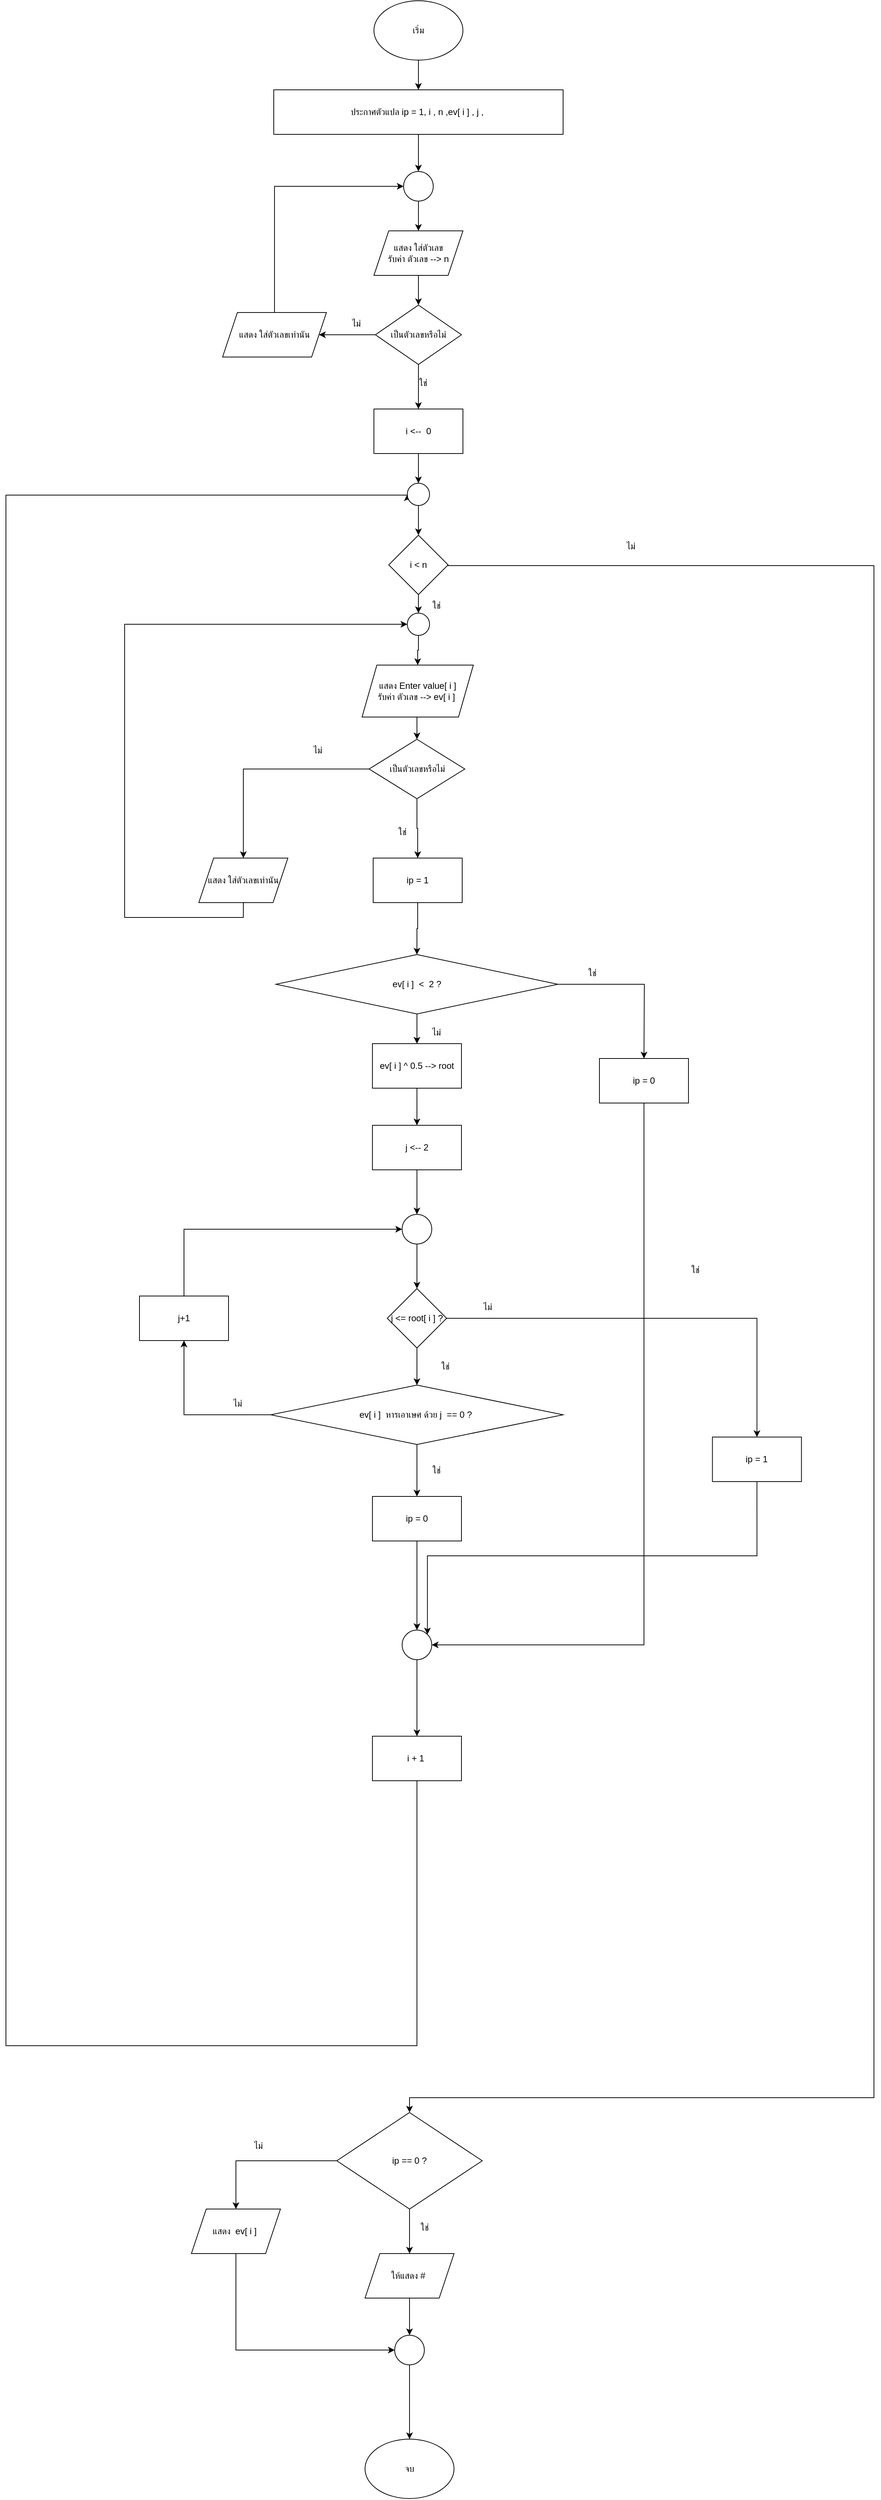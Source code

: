 <mxfile version="28.2.3">
  <diagram name="หน้า-1" id="HzdYSKtM-qP_tDwlC1an">
    <mxGraphModel grid="1" page="1" gridSize="10" guides="1" tooltips="1" connect="1" arrows="1" fold="1" pageScale="1" pageWidth="827" pageHeight="1169" math="0" shadow="0">
      <root>
        <mxCell id="0" />
        <mxCell id="1" parent="0" />
        <mxCell id="-WQ4iruheqSfSyo1nD5l-17" style="edgeStyle=orthogonalEdgeStyle;rounded=0;orthogonalLoop=1;jettySize=auto;html=1;exitX=0.5;exitY=1;exitDx=0;exitDy=0;entryX=0.5;entryY=0;entryDx=0;entryDy=0;" edge="1" parent="1" source="Hb5rZzjr2-_iUNR-_UW8-1" target="-WQ4iruheqSfSyo1nD5l-16">
          <mxGeometry relative="1" as="geometry" />
        </mxCell>
        <mxCell id="Hb5rZzjr2-_iUNR-_UW8-1" value="&lt;font style=&quot;vertical-align: inherit;&quot; dir=&quot;auto&quot;&gt;&lt;font style=&quot;vertical-align: inherit;&quot; dir=&quot;auto&quot;&gt;เริ่ม&lt;/font&gt;&lt;/font&gt;" style="ellipse;whiteSpace=wrap;html=1;" vertex="1" parent="1">
          <mxGeometry x="356" y="-585" width="120" height="80" as="geometry" />
        </mxCell>
        <mxCell id="5b6PNj1jxq2FzQRiv45u-10" style="edgeStyle=orthogonalEdgeStyle;rounded=0;orthogonalLoop=1;jettySize=auto;html=1;exitX=0.5;exitY=1;exitDx=0;exitDy=0;entryX=0.5;entryY=0;entryDx=0;entryDy=0;" edge="1" parent="1" source="Hb5rZzjr2-_iUNR-_UW8-2" target="5b6PNj1jxq2FzQRiv45u-1">
          <mxGeometry relative="1" as="geometry" />
        </mxCell>
        <mxCell id="Hb5rZzjr2-_iUNR-_UW8-2" value="&lt;font style=&quot;vertical-align: inherit;&quot; dir=&quot;auto&quot;&gt;&lt;font style=&quot;vertical-align: inherit;&quot; dir=&quot;auto&quot;&gt;แสดง ใส่ตัวเลข&lt;/font&gt;&lt;/font&gt;&lt;div&gt;รับค่า ตัวเลข --&amp;gt; n&lt;/div&gt;" style="shape=parallelogram;perimeter=parallelogramPerimeter;whiteSpace=wrap;html=1;fixedSize=1;" vertex="1" parent="1">
          <mxGeometry x="356" y="-275" width="120" height="60" as="geometry" />
        </mxCell>
        <mxCell id="-WQ4iruheqSfSyo1nD5l-46" style="edgeStyle=orthogonalEdgeStyle;rounded=0;orthogonalLoop=1;jettySize=auto;html=1;exitX=1;exitY=0.5;exitDx=0;exitDy=0;entryX=0.5;entryY=0;entryDx=0;entryDy=0;" edge="1" parent="1" source="Hb5rZzjr2-_iUNR-_UW8-3" target="-WQ4iruheqSfSyo1nD5l-26">
          <mxGeometry relative="1" as="geometry">
            <mxPoint x="1130" y="2321.524" as="targetPoint" />
            <Array as="points">
              <mxPoint x="1030" y="176" />
              <mxPoint x="1030" y="2240" />
              <mxPoint x="404" y="2240" />
            </Array>
          </mxGeometry>
        </mxCell>
        <mxCell id="OAteoRPj3wZt0vm0obqk-7" style="edgeStyle=orthogonalEdgeStyle;rounded=0;orthogonalLoop=1;jettySize=auto;html=1;exitX=0.5;exitY=1;exitDx=0;exitDy=0;entryX=0.5;entryY=0;entryDx=0;entryDy=0;" edge="1" parent="1" source="Hb5rZzjr2-_iUNR-_UW8-3" target="OAteoRPj3wZt0vm0obqk-6">
          <mxGeometry relative="1" as="geometry" />
        </mxCell>
        <mxCell id="Hb5rZzjr2-_iUNR-_UW8-3" value="i &amp;lt; n" style="rhombus;whiteSpace=wrap;html=1;" vertex="1" parent="1">
          <mxGeometry x="376" y="135" width="80" height="80" as="geometry" />
        </mxCell>
        <mxCell id="Hb5rZzjr2-_iUNR-_UW8-13" style="edgeStyle=orthogonalEdgeStyle;rounded=0;orthogonalLoop=1;jettySize=auto;html=1;exitX=0.5;exitY=1;exitDx=0;exitDy=0;entryX=0.5;entryY=0;entryDx=0;entryDy=0;" edge="1" parent="1" source="Hb5rZzjr2-_iUNR-_UW8-4" target="Hb5rZzjr2-_iUNR-_UW8-10">
          <mxGeometry relative="1" as="geometry" />
        </mxCell>
        <mxCell id="Hb5rZzjr2-_iUNR-_UW8-4" value="i &amp;lt;--&amp;nbsp; 0" style="rounded=0;whiteSpace=wrap;html=1;" vertex="1" parent="1">
          <mxGeometry x="356" y="-35" width="120" height="60" as="geometry" />
        </mxCell>
        <mxCell id="OAteoRPj3wZt0vm0obqk-9" style="edgeStyle=orthogonalEdgeStyle;rounded=0;orthogonalLoop=1;jettySize=auto;html=1;exitX=0.5;exitY=1;exitDx=0;exitDy=0;entryX=0.5;entryY=0;entryDx=0;entryDy=0;" edge="1" parent="1" source="Hb5rZzjr2-_iUNR-_UW8-5" target="OAteoRPj3wZt0vm0obqk-1">
          <mxGeometry relative="1" as="geometry" />
        </mxCell>
        <mxCell id="Hb5rZzjr2-_iUNR-_UW8-5" value="แสดง&amp;nbsp;&lt;font style=&quot;color: light-dark(rgb(0, 0, 0), rgb(255, 255, 255));&quot; face=&quot;Helvetica&quot;&gt;&lt;span style=&quot;text-align: start;&quot;&gt;Enter value[ i ]&lt;/span&gt;&lt;/font&gt;&lt;div&gt;&lt;font style=&quot;color: light-dark(rgb(0, 0, 0), rgb(255, 255, 255));&quot; face=&quot;Helvetica&quot;&gt;รับค่า ตัวเลข --&amp;gt; ev[ i ]&amp;nbsp;&lt;/font&gt;&lt;/div&gt;" style="shape=parallelogram;perimeter=parallelogramPerimeter;whiteSpace=wrap;html=1;fixedSize=1;" vertex="1" parent="1">
          <mxGeometry x="340" y="310" width="150" height="70" as="geometry" />
        </mxCell>
        <mxCell id="-WQ4iruheqSfSyo1nD5l-42" style="edgeStyle=orthogonalEdgeStyle;rounded=0;orthogonalLoop=1;jettySize=auto;html=1;exitX=0.5;exitY=1;exitDx=0;exitDy=0;entryX=0;entryY=0.5;entryDx=0;entryDy=0;" edge="1" parent="1" source="Hb5rZzjr2-_iUNR-_UW8-8" target="Hb5rZzjr2-_iUNR-_UW8-10">
          <mxGeometry relative="1" as="geometry">
            <Array as="points">
              <mxPoint x="414" y="1860" />
              <mxPoint x="414" y="2170" />
              <mxPoint x="-140" y="2170" />
              <mxPoint x="-140" y="81" />
              <mxPoint x="401" y="81" />
            </Array>
          </mxGeometry>
        </mxCell>
        <mxCell id="Hb5rZzjr2-_iUNR-_UW8-8" value="i + 1&amp;nbsp;" style="rounded=0;whiteSpace=wrap;html=1;" vertex="1" parent="1">
          <mxGeometry x="354" y="1753" width="120" height="60" as="geometry" />
        </mxCell>
        <mxCell id="Hb5rZzjr2-_iUNR-_UW8-14" style="edgeStyle=orthogonalEdgeStyle;rounded=0;orthogonalLoop=1;jettySize=auto;html=1;exitX=0.5;exitY=1;exitDx=0;exitDy=0;entryX=0.5;entryY=0;entryDx=0;entryDy=0;" edge="1" parent="1" source="Hb5rZzjr2-_iUNR-_UW8-10" target="Hb5rZzjr2-_iUNR-_UW8-3">
          <mxGeometry relative="1" as="geometry" />
        </mxCell>
        <mxCell id="Hb5rZzjr2-_iUNR-_UW8-10" value="" style="ellipse;whiteSpace=wrap;html=1;aspect=fixed;" vertex="1" parent="1">
          <mxGeometry x="401" y="65" width="30" height="30" as="geometry" />
        </mxCell>
        <mxCell id="Hb5rZzjr2-_iUNR-_UW8-18" value="ใช่" style="text;html=1;align=center;verticalAlign=middle;resizable=0;points=[];autosize=1;strokeColor=none;fillColor=none;" vertex="1" parent="1">
          <mxGeometry x="374" y="520" width="40" height="30" as="geometry" />
        </mxCell>
        <mxCell id="Hb5rZzjr2-_iUNR-_UW8-19" value="ไม่" style="text;html=1;align=center;verticalAlign=middle;resizable=0;points=[];autosize=1;strokeColor=none;fillColor=none;" vertex="1" parent="1">
          <mxGeometry x="420" y="790" width="40" height="30" as="geometry" />
        </mxCell>
        <mxCell id="-WQ4iruheqSfSyo1nD5l-4" style="edgeStyle=orthogonalEdgeStyle;rounded=0;orthogonalLoop=1;jettySize=auto;html=1;exitX=0.5;exitY=1;exitDx=0;exitDy=0;entryX=0.5;entryY=0;entryDx=0;entryDy=0;" edge="1" parent="1" source="Hb5rZzjr2-_iUNR-_UW8-35" target="Hb5rZzjr2-_iUNR-_UW8-38">
          <mxGeometry relative="1" as="geometry" />
        </mxCell>
        <mxCell id="Hb5rZzjr2-_iUNR-_UW8-35" value="ev[ i ] ^ 0.5 --&amp;gt; root" style="rounded=0;whiteSpace=wrap;html=1;" vertex="1" parent="1">
          <mxGeometry x="354" y="820" width="120" height="60" as="geometry" />
        </mxCell>
        <mxCell id="-WQ4iruheqSfSyo1nD5l-6" style="edgeStyle=orthogonalEdgeStyle;rounded=0;orthogonalLoop=1;jettySize=auto;html=1;exitX=0.5;exitY=1;exitDx=0;exitDy=0;entryX=0.5;entryY=0;entryDx=0;entryDy=0;" edge="1" parent="1" source="Hb5rZzjr2-_iUNR-_UW8-37" target="Hb5rZzjr2-_iUNR-_UW8-39">
          <mxGeometry relative="1" as="geometry" />
        </mxCell>
        <mxCell id="-WQ4iruheqSfSyo1nD5l-43" style="edgeStyle=orthogonalEdgeStyle;rounded=0;orthogonalLoop=1;jettySize=auto;html=1;exitX=1;exitY=0.5;exitDx=0;exitDy=0;" edge="1" parent="1" source="Hb5rZzjr2-_iUNR-_UW8-37" target="-WQ4iruheqSfSyo1nD5l-44">
          <mxGeometry relative="1" as="geometry">
            <mxPoint x="872.286" y="1650" as="targetPoint" />
          </mxGeometry>
        </mxCell>
        <mxCell id="Hb5rZzjr2-_iUNR-_UW8-37" value="j &amp;lt;= root[ i ] ?" style="rhombus;whiteSpace=wrap;html=1;" vertex="1" parent="1">
          <mxGeometry x="374" y="1150" width="80" height="80" as="geometry" />
        </mxCell>
        <mxCell id="-WQ4iruheqSfSyo1nD5l-11" style="edgeStyle=orthogonalEdgeStyle;rounded=0;orthogonalLoop=1;jettySize=auto;html=1;exitX=0.5;exitY=1;exitDx=0;exitDy=0;entryX=0.5;entryY=0;entryDx=0;entryDy=0;" edge="1" parent="1" source="Hb5rZzjr2-_iUNR-_UW8-38" target="-WQ4iruheqSfSyo1nD5l-9">
          <mxGeometry relative="1" as="geometry" />
        </mxCell>
        <mxCell id="Hb5rZzjr2-_iUNR-_UW8-38" value="j &amp;lt;-- 2" style="rounded=0;whiteSpace=wrap;html=1;" vertex="1" parent="1">
          <mxGeometry x="354" y="930" width="120" height="60" as="geometry" />
        </mxCell>
        <mxCell id="-WQ4iruheqSfSyo1nD5l-2" style="edgeStyle=orthogonalEdgeStyle;rounded=0;orthogonalLoop=1;jettySize=auto;html=1;exitX=0.5;exitY=1;exitDx=0;exitDy=0;entryX=0.5;entryY=0;entryDx=0;entryDy=0;" edge="1" parent="1" source="Hb5rZzjr2-_iUNR-_UW8-39" target="-WQ4iruheqSfSyo1nD5l-1">
          <mxGeometry relative="1" as="geometry" />
        </mxCell>
        <mxCell id="-WQ4iruheqSfSyo1nD5l-14" style="edgeStyle=orthogonalEdgeStyle;rounded=0;orthogonalLoop=1;jettySize=auto;html=1;exitX=0;exitY=0.5;exitDx=0;exitDy=0;entryX=0.5;entryY=1;entryDx=0;entryDy=0;" edge="1" parent="1" source="Hb5rZzjr2-_iUNR-_UW8-39" target="-WQ4iruheqSfSyo1nD5l-13">
          <mxGeometry relative="1" as="geometry" />
        </mxCell>
        <mxCell id="Hb5rZzjr2-_iUNR-_UW8-39" value="ev[ i ]&amp;nbsp; หารเอาเษศ ด้วย j&amp;nbsp; == 0 ?&amp;nbsp;" style="rhombus;whiteSpace=wrap;html=1;" vertex="1" parent="1">
          <mxGeometry x="217" y="1280" width="394" height="80" as="geometry" />
        </mxCell>
        <mxCell id="Hb5rZzjr2-_iUNR-_UW8-43" style="edgeStyle=orthogonalEdgeStyle;rounded=0;orthogonalLoop=1;jettySize=auto;html=1;exitX=0.5;exitY=1;exitDx=0;exitDy=0;entryX=0.5;entryY=0;entryDx=0;entryDy=0;" edge="1" parent="1" source="Hb5rZzjr2-_iUNR-_UW8-41" target="Hb5rZzjr2-_iUNR-_UW8-35">
          <mxGeometry relative="1" as="geometry" />
        </mxCell>
        <mxCell id="Hb5rZzjr2-_iUNR-_UW8-44" style="edgeStyle=orthogonalEdgeStyle;rounded=0;orthogonalLoop=1;jettySize=auto;html=1;exitX=1;exitY=0.5;exitDx=0;exitDy=0;" edge="1" parent="1" source="Hb5rZzjr2-_iUNR-_UW8-41">
          <mxGeometry relative="1" as="geometry">
            <mxPoint x="720" y="840" as="targetPoint" />
          </mxGeometry>
        </mxCell>
        <mxCell id="Hb5rZzjr2-_iUNR-_UW8-41" value="ev[ i ]&amp;nbsp; &amp;lt;&amp;nbsp; 2 ?" style="rhombus;whiteSpace=wrap;html=1;" vertex="1" parent="1">
          <mxGeometry x="224" y="700" width="380" height="80" as="geometry" />
        </mxCell>
        <mxCell id="-WQ4iruheqSfSyo1nD5l-23" style="edgeStyle=orthogonalEdgeStyle;rounded=0;orthogonalLoop=1;jettySize=auto;html=1;exitX=0.5;exitY=1;exitDx=0;exitDy=0;entryX=1;entryY=0.5;entryDx=0;entryDy=0;" edge="1" parent="1" source="Hb5rZzjr2-_iUNR-_UW8-45" target="-WQ4iruheqSfSyo1nD5l-27">
          <mxGeometry relative="1" as="geometry">
            <mxPoint x="690" y="1716.4" as="targetPoint" />
          </mxGeometry>
        </mxCell>
        <mxCell id="Hb5rZzjr2-_iUNR-_UW8-45" value="ip = 0" style="rounded=0;whiteSpace=wrap;html=1;" vertex="1" parent="1">
          <mxGeometry x="660" y="840" width="120" height="60" as="geometry" />
        </mxCell>
        <mxCell id="-WQ4iruheqSfSyo1nD5l-28" style="edgeStyle=orthogonalEdgeStyle;rounded=0;orthogonalLoop=1;jettySize=auto;html=1;exitX=0.5;exitY=1;exitDx=0;exitDy=0;entryX=0.5;entryY=0;entryDx=0;entryDy=0;" edge="1" parent="1" source="-WQ4iruheqSfSyo1nD5l-1" target="-WQ4iruheqSfSyo1nD5l-27">
          <mxGeometry relative="1" as="geometry" />
        </mxCell>
        <mxCell id="-WQ4iruheqSfSyo1nD5l-1" value="ip = 0" style="rounded=0;whiteSpace=wrap;html=1;" vertex="1" parent="1">
          <mxGeometry x="354" y="1430" width="120" height="60" as="geometry" />
        </mxCell>
        <mxCell id="-WQ4iruheqSfSyo1nD5l-7" value="ใช่" style="text;html=1;align=center;verticalAlign=middle;resizable=0;points=[];autosize=1;strokeColor=none;fillColor=none;" vertex="1" parent="1">
          <mxGeometry x="630" y="710" width="40" height="30" as="geometry" />
        </mxCell>
        <mxCell id="-WQ4iruheqSfSyo1nD5l-8" value="ใช่" style="text;html=1;align=center;verticalAlign=middle;resizable=0;points=[];autosize=1;strokeColor=none;fillColor=none;" vertex="1" parent="1">
          <mxGeometry x="420" y="1380" width="40" height="30" as="geometry" />
        </mxCell>
        <mxCell id="-WQ4iruheqSfSyo1nD5l-12" style="edgeStyle=orthogonalEdgeStyle;rounded=0;orthogonalLoop=1;jettySize=auto;html=1;exitX=0.5;exitY=1;exitDx=0;exitDy=0;entryX=0.5;entryY=0;entryDx=0;entryDy=0;" edge="1" parent="1" source="-WQ4iruheqSfSyo1nD5l-9" target="Hb5rZzjr2-_iUNR-_UW8-37">
          <mxGeometry relative="1" as="geometry" />
        </mxCell>
        <mxCell id="-WQ4iruheqSfSyo1nD5l-9" value="" style="ellipse;whiteSpace=wrap;html=1;aspect=fixed;" vertex="1" parent="1">
          <mxGeometry x="394" y="1050" width="40" height="40" as="geometry" />
        </mxCell>
        <mxCell id="-WQ4iruheqSfSyo1nD5l-15" style="edgeStyle=orthogonalEdgeStyle;rounded=0;orthogonalLoop=1;jettySize=auto;html=1;exitX=0.5;exitY=0;exitDx=0;exitDy=0;entryX=0;entryY=0.5;entryDx=0;entryDy=0;" edge="1" parent="1" source="-WQ4iruheqSfSyo1nD5l-13" target="-WQ4iruheqSfSyo1nD5l-9">
          <mxGeometry relative="1" as="geometry" />
        </mxCell>
        <mxCell id="-WQ4iruheqSfSyo1nD5l-13" value="j+1" style="rounded=0;whiteSpace=wrap;html=1;" vertex="1" parent="1">
          <mxGeometry x="40" y="1160" width="120" height="60" as="geometry" />
        </mxCell>
        <mxCell id="5b6PNj1jxq2FzQRiv45u-14" style="edgeStyle=orthogonalEdgeStyle;rounded=0;orthogonalLoop=1;jettySize=auto;html=1;exitX=0.5;exitY=1;exitDx=0;exitDy=0;" edge="1" parent="1" source="-WQ4iruheqSfSyo1nD5l-16" target="5b6PNj1jxq2FzQRiv45u-12">
          <mxGeometry relative="1" as="geometry" />
        </mxCell>
        <mxCell id="-WQ4iruheqSfSyo1nD5l-16" value="ประกาศตัวแปล ip = 1, i , n ,ev[ i ] , j ,&amp;nbsp;" style="rounded=0;whiteSpace=wrap;html=1;" vertex="1" parent="1">
          <mxGeometry x="221" y="-465" width="390" height="60" as="geometry" />
        </mxCell>
        <mxCell id="-WQ4iruheqSfSyo1nD5l-20" value="ไม่" style="text;html=1;align=center;verticalAlign=middle;resizable=0;points=[];autosize=1;strokeColor=none;fillColor=none;" vertex="1" parent="1">
          <mxGeometry x="489" y="1160" width="40" height="30" as="geometry" />
        </mxCell>
        <mxCell id="-WQ4iruheqSfSyo1nD5l-31" style="edgeStyle=orthogonalEdgeStyle;rounded=0;orthogonalLoop=1;jettySize=auto;html=1;exitX=0.5;exitY=1;exitDx=0;exitDy=0;entryX=0.5;entryY=0;entryDx=0;entryDy=0;" edge="1" parent="1" source="-WQ4iruheqSfSyo1nD5l-26" target="-WQ4iruheqSfSyo1nD5l-30">
          <mxGeometry relative="1" as="geometry" />
        </mxCell>
        <mxCell id="-WQ4iruheqSfSyo1nD5l-35" style="edgeStyle=orthogonalEdgeStyle;rounded=0;orthogonalLoop=1;jettySize=auto;html=1;exitX=0;exitY=0.5;exitDx=0;exitDy=0;entryX=0.5;entryY=0;entryDx=0;entryDy=0;" edge="1" parent="1" source="-WQ4iruheqSfSyo1nD5l-26" target="-WQ4iruheqSfSyo1nD5l-32">
          <mxGeometry relative="1" as="geometry" />
        </mxCell>
        <mxCell id="-WQ4iruheqSfSyo1nD5l-26" value="ip == 0 ?" style="rhombus;whiteSpace=wrap;html=1;" vertex="1" parent="1">
          <mxGeometry x="306" y="2260" width="196" height="130" as="geometry" />
        </mxCell>
        <mxCell id="68BG0MpBR4V4N9iSyW9B-3" style="edgeStyle=orthogonalEdgeStyle;rounded=0;orthogonalLoop=1;jettySize=auto;html=1;exitX=0.5;exitY=1;exitDx=0;exitDy=0;entryX=0.5;entryY=0;entryDx=0;entryDy=0;" edge="1" parent="1" source="-WQ4iruheqSfSyo1nD5l-27" target="Hb5rZzjr2-_iUNR-_UW8-8">
          <mxGeometry relative="1" as="geometry" />
        </mxCell>
        <mxCell id="-WQ4iruheqSfSyo1nD5l-27" value="" style="ellipse;whiteSpace=wrap;html=1;aspect=fixed;" vertex="1" parent="1">
          <mxGeometry x="394" y="1610" width="40" height="40" as="geometry" />
        </mxCell>
        <mxCell id="-WQ4iruheqSfSyo1nD5l-39" style="edgeStyle=orthogonalEdgeStyle;rounded=0;orthogonalLoop=1;jettySize=auto;html=1;exitX=0.5;exitY=1;exitDx=0;exitDy=0;entryX=0.5;entryY=0;entryDx=0;entryDy=0;" edge="1" parent="1" source="-WQ4iruheqSfSyo1nD5l-30" target="-WQ4iruheqSfSyo1nD5l-38">
          <mxGeometry relative="1" as="geometry" />
        </mxCell>
        <mxCell id="-WQ4iruheqSfSyo1nD5l-30" value="ให้แสดง #&amp;nbsp;" style="shape=parallelogram;perimeter=parallelogramPerimeter;whiteSpace=wrap;html=1;fixedSize=1;" vertex="1" parent="1">
          <mxGeometry x="344" y="2450" width="120" height="60" as="geometry" />
        </mxCell>
        <mxCell id="-WQ4iruheqSfSyo1nD5l-41" style="edgeStyle=orthogonalEdgeStyle;rounded=0;orthogonalLoop=1;jettySize=auto;html=1;exitX=0.5;exitY=1;exitDx=0;exitDy=0;entryX=0;entryY=0.5;entryDx=0;entryDy=0;" edge="1" parent="1" source="-WQ4iruheqSfSyo1nD5l-32" target="-WQ4iruheqSfSyo1nD5l-38">
          <mxGeometry relative="1" as="geometry" />
        </mxCell>
        <mxCell id="-WQ4iruheqSfSyo1nD5l-32" value="แสดง&amp;nbsp; ev[ i ]&amp;nbsp;" style="shape=parallelogram;perimeter=parallelogramPerimeter;whiteSpace=wrap;html=1;fixedSize=1;" vertex="1" parent="1">
          <mxGeometry x="110" y="2390" width="120" height="60" as="geometry" />
        </mxCell>
        <mxCell id="-WQ4iruheqSfSyo1nD5l-33" value="ใช่" style="text;html=1;align=center;verticalAlign=middle;resizable=0;points=[];autosize=1;strokeColor=none;fillColor=none;" vertex="1" parent="1">
          <mxGeometry x="404" y="2400" width="40" height="30" as="geometry" />
        </mxCell>
        <mxCell id="-WQ4iruheqSfSyo1nD5l-34" value="ไม่" style="text;html=1;align=center;verticalAlign=middle;resizable=0;points=[];autosize=1;strokeColor=none;fillColor=none;" vertex="1" parent="1">
          <mxGeometry x="180" y="2290" width="40" height="30" as="geometry" />
        </mxCell>
        <mxCell id="68BG0MpBR4V4N9iSyW9B-2" style="edgeStyle=orthogonalEdgeStyle;rounded=0;orthogonalLoop=1;jettySize=auto;html=1;exitX=0.5;exitY=1;exitDx=0;exitDy=0;" edge="1" parent="1" source="-WQ4iruheqSfSyo1nD5l-38" target="-WQ4iruheqSfSyo1nD5l-47">
          <mxGeometry relative="1" as="geometry" />
        </mxCell>
        <mxCell id="-WQ4iruheqSfSyo1nD5l-38" value="" style="ellipse;whiteSpace=wrap;html=1;aspect=fixed;" vertex="1" parent="1">
          <mxGeometry x="384" y="2560" width="40" height="40" as="geometry" />
        </mxCell>
        <mxCell id="-WQ4iruheqSfSyo1nD5l-45" style="edgeStyle=orthogonalEdgeStyle;rounded=0;orthogonalLoop=1;jettySize=auto;html=1;exitX=0.5;exitY=1;exitDx=0;exitDy=0;entryX=1;entryY=0;entryDx=0;entryDy=0;" edge="1" parent="1" source="-WQ4iruheqSfSyo1nD5l-44" target="-WQ4iruheqSfSyo1nD5l-27">
          <mxGeometry relative="1" as="geometry" />
        </mxCell>
        <mxCell id="-WQ4iruheqSfSyo1nD5l-44" value="ip = 1" style="rounded=0;whiteSpace=wrap;html=1;" vertex="1" parent="1">
          <mxGeometry x="812.286" y="1350" width="120" height="60" as="geometry" />
        </mxCell>
        <mxCell id="-WQ4iruheqSfSyo1nD5l-47" value="จบ" style="ellipse;whiteSpace=wrap;html=1;" vertex="1" parent="1">
          <mxGeometry x="344" y="2700.004" width="120" height="80" as="geometry" />
        </mxCell>
        <mxCell id="5b6PNj1jxq2FzQRiv45u-3" style="edgeStyle=orthogonalEdgeStyle;rounded=0;orthogonalLoop=1;jettySize=auto;html=1;exitX=0;exitY=0.5;exitDx=0;exitDy=0;entryX=1;entryY=0.5;entryDx=0;entryDy=0;" edge="1" parent="1" source="5b6PNj1jxq2FzQRiv45u-1" target="5b6PNj1jxq2FzQRiv45u-2">
          <mxGeometry relative="1" as="geometry" />
        </mxCell>
        <mxCell id="5b6PNj1jxq2FzQRiv45u-5" style="edgeStyle=orthogonalEdgeStyle;rounded=0;orthogonalLoop=1;jettySize=auto;html=1;exitX=0.5;exitY=1;exitDx=0;exitDy=0;entryX=0.5;entryY=0;entryDx=0;entryDy=0;" edge="1" parent="1" source="5b6PNj1jxq2FzQRiv45u-1" target="Hb5rZzjr2-_iUNR-_UW8-4">
          <mxGeometry relative="1" as="geometry" />
        </mxCell>
        <mxCell id="5b6PNj1jxq2FzQRiv45u-1" value="เป็นตัวเลขหรือไม่" style="rhombus;whiteSpace=wrap;html=1;" vertex="1" parent="1">
          <mxGeometry x="358" y="-175" width="116" height="80" as="geometry" />
        </mxCell>
        <mxCell id="5b6PNj1jxq2FzQRiv45u-13" style="edgeStyle=orthogonalEdgeStyle;rounded=0;orthogonalLoop=1;jettySize=auto;html=1;exitX=0.5;exitY=0;exitDx=0;exitDy=0;entryX=0;entryY=0.5;entryDx=0;entryDy=0;" edge="1" parent="1" source="5b6PNj1jxq2FzQRiv45u-2" target="5b6PNj1jxq2FzQRiv45u-12">
          <mxGeometry relative="1" as="geometry" />
        </mxCell>
        <mxCell id="5b6PNj1jxq2FzQRiv45u-2" value="แสดง ใส่ตัวเลขเท่านัน" style="shape=parallelogram;perimeter=parallelogramPerimeter;whiteSpace=wrap;html=1;fixedSize=1;" vertex="1" parent="1">
          <mxGeometry x="152" y="-165" width="140" height="60" as="geometry" />
        </mxCell>
        <mxCell id="5b6PNj1jxq2FzQRiv45u-6" value="ใช่" style="text;html=1;align=center;verticalAlign=middle;resizable=0;points=[];autosize=1;strokeColor=none;fillColor=none;" vertex="1" parent="1">
          <mxGeometry x="402" y="-85" width="40" height="30" as="geometry" />
        </mxCell>
        <mxCell id="5b6PNj1jxq2FzQRiv45u-8" value="ไม่" style="text;html=1;align=center;verticalAlign=middle;resizable=0;points=[];autosize=1;strokeColor=none;fillColor=none;" vertex="1" parent="1">
          <mxGeometry x="312" y="-165" width="40" height="30" as="geometry" />
        </mxCell>
        <mxCell id="5b6PNj1jxq2FzQRiv45u-9" value="ไม่" style="text;html=1;align=center;verticalAlign=middle;resizable=0;points=[];autosize=1;strokeColor=none;fillColor=none;" vertex="1" parent="1">
          <mxGeometry x="682" y="135" width="40" height="30" as="geometry" />
        </mxCell>
        <mxCell id="5b6PNj1jxq2FzQRiv45u-15" style="edgeStyle=orthogonalEdgeStyle;rounded=0;orthogonalLoop=1;jettySize=auto;html=1;exitX=0.5;exitY=1;exitDx=0;exitDy=0;entryX=0.5;entryY=0;entryDx=0;entryDy=0;" edge="1" parent="1" source="5b6PNj1jxq2FzQRiv45u-12" target="Hb5rZzjr2-_iUNR-_UW8-2">
          <mxGeometry relative="1" as="geometry" />
        </mxCell>
        <mxCell id="5b6PNj1jxq2FzQRiv45u-12" value="" style="ellipse;whiteSpace=wrap;html=1;aspect=fixed;" vertex="1" parent="1">
          <mxGeometry x="396" y="-355" width="40" height="40" as="geometry" />
        </mxCell>
        <mxCell id="5b6PNj1jxq2FzQRiv45u-16" value="ใช่" style="text;html=1;align=center;verticalAlign=middle;resizable=0;points=[];autosize=1;strokeColor=none;fillColor=none;" vertex="1" parent="1">
          <mxGeometry x="769" y="1110" width="40" height="30" as="geometry" />
        </mxCell>
        <mxCell id="5b6PNj1jxq2FzQRiv45u-17" value="ใช่" style="text;html=1;align=center;verticalAlign=middle;resizable=0;points=[];autosize=1;strokeColor=none;fillColor=none;" vertex="1" parent="1">
          <mxGeometry x="432" y="1240" width="40" height="30" as="geometry" />
        </mxCell>
        <mxCell id="5b6PNj1jxq2FzQRiv45u-18" value="ไม่" style="text;html=1;align=center;verticalAlign=middle;resizable=0;points=[];autosize=1;strokeColor=none;fillColor=none;" vertex="1" parent="1">
          <mxGeometry x="152" y="1290" width="40" height="30" as="geometry" />
        </mxCell>
        <mxCell id="5b6PNj1jxq2FzQRiv45u-22" style="edgeStyle=orthogonalEdgeStyle;rounded=0;orthogonalLoop=1;jettySize=auto;html=1;exitX=0.5;exitY=1;exitDx=0;exitDy=0;entryX=0.5;entryY=0;entryDx=0;entryDy=0;" edge="1" parent="1" source="5b6PNj1jxq2FzQRiv45u-19" target="Hb5rZzjr2-_iUNR-_UW8-41">
          <mxGeometry relative="1" as="geometry" />
        </mxCell>
        <mxCell id="5b6PNj1jxq2FzQRiv45u-19" value="ip = 1" style="rounded=0;whiteSpace=wrap;html=1;" vertex="1" parent="1">
          <mxGeometry x="355" y="570" width="120" height="60" as="geometry" />
        </mxCell>
        <mxCell id="OAteoRPj3wZt0vm0obqk-3" style="edgeStyle=orthogonalEdgeStyle;rounded=0;orthogonalLoop=1;jettySize=auto;html=1;exitX=0.5;exitY=1;exitDx=0;exitDy=0;entryX=0.5;entryY=0;entryDx=0;entryDy=0;" edge="1" parent="1" source="OAteoRPj3wZt0vm0obqk-1" target="5b6PNj1jxq2FzQRiv45u-19">
          <mxGeometry relative="1" as="geometry" />
        </mxCell>
        <mxCell id="OAteoRPj3wZt0vm0obqk-4" style="edgeStyle=orthogonalEdgeStyle;rounded=0;orthogonalLoop=1;jettySize=auto;html=1;exitX=0;exitY=0.5;exitDx=0;exitDy=0;entryX=0.5;entryY=0;entryDx=0;entryDy=0;" edge="1" parent="1" source="OAteoRPj3wZt0vm0obqk-1" target="OAteoRPj3wZt0vm0obqk-2">
          <mxGeometry relative="1" as="geometry" />
        </mxCell>
        <mxCell id="OAteoRPj3wZt0vm0obqk-1" value="เป็นตัวเลขหรือไม่" style="rhombus;whiteSpace=wrap;html=1;" vertex="1" parent="1">
          <mxGeometry x="349.5" y="410" width="129" height="80" as="geometry" />
        </mxCell>
        <mxCell id="OAteoRPj3wZt0vm0obqk-5" style="edgeStyle=orthogonalEdgeStyle;rounded=0;orthogonalLoop=1;jettySize=auto;html=1;exitX=0.5;exitY=1;exitDx=0;exitDy=0;entryX=0;entryY=0.5;entryDx=0;entryDy=0;" edge="1" parent="1" source="OAteoRPj3wZt0vm0obqk-2" target="OAteoRPj3wZt0vm0obqk-6">
          <mxGeometry relative="1" as="geometry">
            <mxPoint x="-10.0" y="230.0" as="targetPoint" />
            <Array as="points">
              <mxPoint x="180" y="650" />
              <mxPoint x="20" y="650" />
              <mxPoint x="20" y="255" />
            </Array>
          </mxGeometry>
        </mxCell>
        <mxCell id="OAteoRPj3wZt0vm0obqk-2" value="แสดง ใส่ตัวเลขเท่านัน" style="shape=parallelogram;perimeter=parallelogramPerimeter;whiteSpace=wrap;html=1;fixedSize=1;" vertex="1" parent="1">
          <mxGeometry x="120" y="570" width="120" height="60" as="geometry" />
        </mxCell>
        <mxCell id="OAteoRPj3wZt0vm0obqk-8" style="edgeStyle=orthogonalEdgeStyle;rounded=0;orthogonalLoop=1;jettySize=auto;html=1;exitX=0.5;exitY=1;exitDx=0;exitDy=0;entryX=0.5;entryY=0;entryDx=0;entryDy=0;" edge="1" parent="1" source="OAteoRPj3wZt0vm0obqk-6" target="Hb5rZzjr2-_iUNR-_UW8-5">
          <mxGeometry relative="1" as="geometry" />
        </mxCell>
        <mxCell id="OAteoRPj3wZt0vm0obqk-6" value="" style="ellipse;whiteSpace=wrap;html=1;aspect=fixed;" vertex="1" parent="1">
          <mxGeometry x="401" y="240" width="30" height="30" as="geometry" />
        </mxCell>
        <mxCell id="OAteoRPj3wZt0vm0obqk-10" value="ไม่" style="text;html=1;align=center;verticalAlign=middle;resizable=0;points=[];autosize=1;strokeColor=none;fillColor=none;" vertex="1" parent="1">
          <mxGeometry x="260" y="410" width="40" height="30" as="geometry" />
        </mxCell>
        <mxCell id="OAteoRPj3wZt0vm0obqk-12" value="ใช่" style="text;html=1;align=center;verticalAlign=middle;resizable=0;points=[];autosize=1;strokeColor=none;fillColor=none;" vertex="1" parent="1">
          <mxGeometry x="420" y="215" width="40" height="30" as="geometry" />
        </mxCell>
      </root>
    </mxGraphModel>
  </diagram>
</mxfile>
